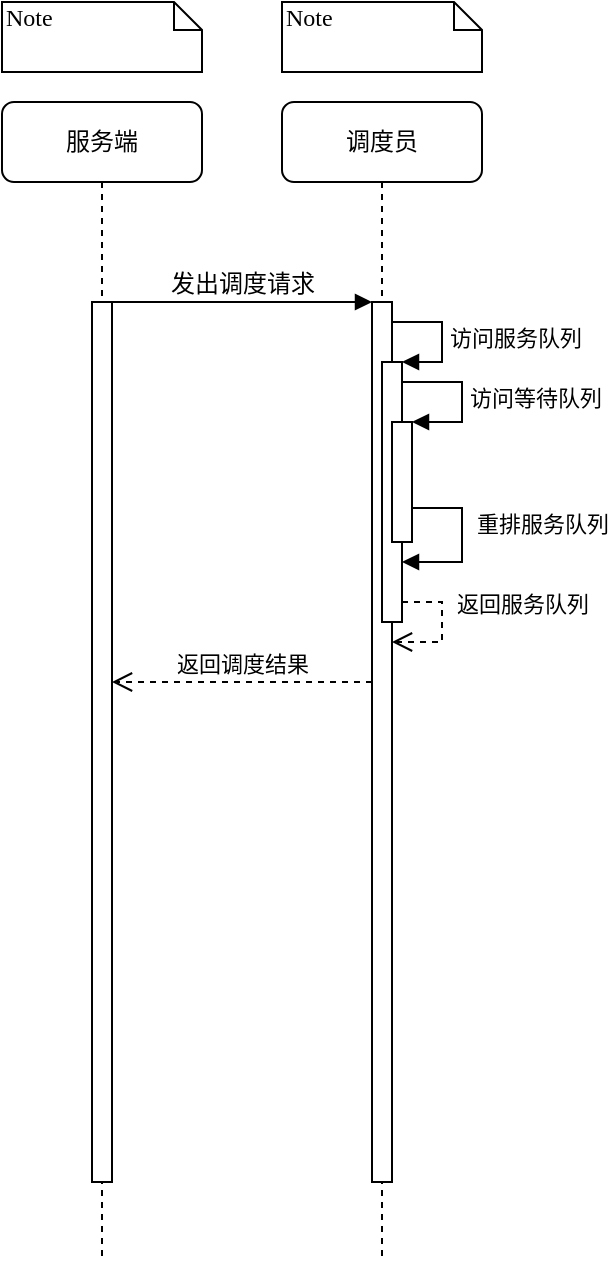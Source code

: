 <mxfile version="14.6.1" type="github">
  <diagram name="Page-1" id="13e1069c-82ec-6db2-03f1-153e76fe0fe0">
    <mxGraphModel dx="871" dy="491" grid="1" gridSize="10" guides="1" tooltips="1" connect="1" arrows="1" fold="1" page="1" pageScale="1" pageWidth="1100" pageHeight="850" background="#ffffff" math="0" shadow="0">
      <root>
        <mxCell id="0" />
        <mxCell id="1" parent="0" />
        <mxCell id="7baba1c4bc27f4b0-2" value="调度员" style="shape=umlLifeline;perimeter=lifelinePerimeter;whiteSpace=wrap;html=1;container=1;collapsible=0;recursiveResize=0;outlineConnect=0;rounded=1;shadow=0;comic=0;labelBackgroundColor=none;strokeWidth=1;fontFamily=Verdana;fontSize=12;align=center;" parent="1" vertex="1">
          <mxGeometry x="240" y="80" width="100" height="580" as="geometry" />
        </mxCell>
        <mxCell id="7baba1c4bc27f4b0-10" value="" style="html=1;points=[];perimeter=orthogonalPerimeter;rounded=0;shadow=0;comic=0;labelBackgroundColor=none;strokeWidth=1;fontFamily=Verdana;fontSize=12;align=center;" parent="7baba1c4bc27f4b0-2" vertex="1">
          <mxGeometry x="45" y="100" width="10" height="440" as="geometry" />
        </mxCell>
        <mxCell id="k_BUw5CCeSseRYGUXJ2Z-21" value="" style="html=1;points=[];perimeter=orthogonalPerimeter;" vertex="1" parent="7baba1c4bc27f4b0-2">
          <mxGeometry x="50" y="130" width="10" height="130" as="geometry" />
        </mxCell>
        <mxCell id="k_BUw5CCeSseRYGUXJ2Z-22" value="访问服务队列" style="edgeStyle=orthogonalEdgeStyle;html=1;align=left;spacingLeft=2;endArrow=block;rounded=0;entryX=1;entryY=0;" edge="1" target="k_BUw5CCeSseRYGUXJ2Z-21" parent="7baba1c4bc27f4b0-2">
          <mxGeometry relative="1" as="geometry">
            <mxPoint x="55" y="110" as="sourcePoint" />
            <Array as="points">
              <mxPoint x="80" y="110" />
              <mxPoint x="80" y="130" />
            </Array>
          </mxGeometry>
        </mxCell>
        <mxCell id="k_BUw5CCeSseRYGUXJ2Z-25" value="" style="html=1;points=[];perimeter=orthogonalPerimeter;" vertex="1" parent="7baba1c4bc27f4b0-2">
          <mxGeometry x="55" y="160" width="10" height="60" as="geometry" />
        </mxCell>
        <mxCell id="k_BUw5CCeSseRYGUXJ2Z-26" value="访问等待队列" style="edgeStyle=orthogonalEdgeStyle;html=1;align=left;spacingLeft=2;endArrow=block;rounded=0;entryX=1;entryY=0;" edge="1" target="k_BUw5CCeSseRYGUXJ2Z-25" parent="7baba1c4bc27f4b0-2" source="k_BUw5CCeSseRYGUXJ2Z-21">
          <mxGeometry relative="1" as="geometry">
            <mxPoint x="60" y="140" as="sourcePoint" />
            <Array as="points">
              <mxPoint x="90" y="140" />
              <mxPoint x="90" y="160" />
            </Array>
          </mxGeometry>
        </mxCell>
        <mxCell id="k_BUw5CCeSseRYGUXJ2Z-27" value="重排服务队列" style="html=1;verticalAlign=bottom;endArrow=block;rounded=0;" edge="1" parent="7baba1c4bc27f4b0-2" source="k_BUw5CCeSseRYGUXJ2Z-25" target="k_BUw5CCeSseRYGUXJ2Z-21">
          <mxGeometry x="0.024" y="40" width="80" relative="1" as="geometry">
            <mxPoint x="60" y="200" as="sourcePoint" />
            <mxPoint x="100" y="200" as="targetPoint" />
            <Array as="points">
              <mxPoint x="90" y="203" />
              <mxPoint x="90" y="230" />
            </Array>
            <mxPoint as="offset" />
          </mxGeometry>
        </mxCell>
        <mxCell id="k_BUw5CCeSseRYGUXJ2Z-30" value="返回服务队列" style="html=1;verticalAlign=bottom;endArrow=open;dashed=1;endSize=8;strokeColor=#000000;rounded=0;" edge="1" parent="7baba1c4bc27f4b0-2" source="k_BUw5CCeSseRYGUXJ2Z-21" target="7baba1c4bc27f4b0-10">
          <mxGeometry x="-0.077" y="40" relative="1" as="geometry">
            <mxPoint x="190" y="280" as="sourcePoint" />
            <mxPoint x="110" y="310" as="targetPoint" />
            <Array as="points">
              <mxPoint x="80" y="250" />
              <mxPoint x="80" y="270" />
            </Array>
            <mxPoint as="offset" />
          </mxGeometry>
        </mxCell>
        <mxCell id="7baba1c4bc27f4b0-8" value="服务端" style="shape=umlLifeline;perimeter=lifelinePerimeter;whiteSpace=wrap;html=1;container=1;collapsible=0;recursiveResize=0;outlineConnect=0;rounded=1;shadow=0;comic=0;labelBackgroundColor=none;strokeWidth=1;fontFamily=Verdana;fontSize=12;align=center;" parent="1" vertex="1">
          <mxGeometry x="100" y="80" width="100" height="580" as="geometry" />
        </mxCell>
        <mxCell id="7baba1c4bc27f4b0-9" value="" style="html=1;points=[];perimeter=orthogonalPerimeter;rounded=0;shadow=0;comic=0;labelBackgroundColor=none;strokeWidth=1;fontFamily=Verdana;fontSize=12;align=center;" parent="7baba1c4bc27f4b0-8" vertex="1">
          <mxGeometry x="45" y="100" width="10" height="440" as="geometry" />
        </mxCell>
        <mxCell id="7baba1c4bc27f4b0-11" value="发出调度请求" style="html=1;verticalAlign=bottom;endArrow=block;entryX=0;entryY=0;labelBackgroundColor=none;fontFamily=Verdana;fontSize=12;edgeStyle=elbowEdgeStyle;elbow=vertical;" parent="1" source="7baba1c4bc27f4b0-9" target="7baba1c4bc27f4b0-10" edge="1">
          <mxGeometry relative="1" as="geometry">
            <mxPoint x="220" y="190" as="sourcePoint" />
          </mxGeometry>
        </mxCell>
        <mxCell id="7baba1c4bc27f4b0-40" value="Note" style="shape=note;whiteSpace=wrap;html=1;size=14;verticalAlign=top;align=left;spacingTop=-6;rounded=0;shadow=0;comic=0;labelBackgroundColor=none;strokeWidth=1;fontFamily=Verdana;fontSize=12" parent="1" vertex="1">
          <mxGeometry x="100" y="30" width="100" height="35" as="geometry" />
        </mxCell>
        <mxCell id="7baba1c4bc27f4b0-41" value="Note" style="shape=note;whiteSpace=wrap;html=1;size=14;verticalAlign=top;align=left;spacingTop=-6;rounded=0;shadow=0;comic=0;labelBackgroundColor=none;strokeWidth=1;fontFamily=Verdana;fontSize=12" parent="1" vertex="1">
          <mxGeometry x="240" y="30" width="100" height="35" as="geometry" />
        </mxCell>
        <mxCell id="k_BUw5CCeSseRYGUXJ2Z-29" value="返回调度结果" style="html=1;verticalAlign=bottom;endArrow=open;dashed=1;endSize=8;strokeColor=#000000;" edge="1" parent="1" source="7baba1c4bc27f4b0-10" target="7baba1c4bc27f4b0-9">
          <mxGeometry relative="1" as="geometry">
            <mxPoint x="280" y="350" as="sourcePoint" />
            <mxPoint x="200" y="350" as="targetPoint" />
            <Array as="points">
              <mxPoint x="200" y="370" />
            </Array>
          </mxGeometry>
        </mxCell>
      </root>
    </mxGraphModel>
  </diagram>
</mxfile>
